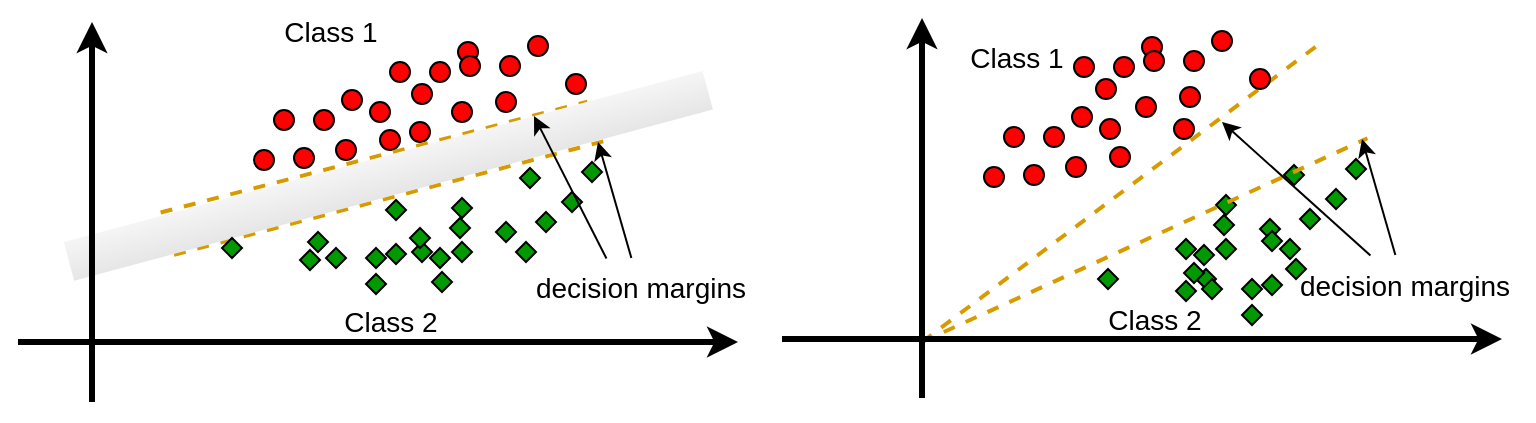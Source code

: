 <mxfile version="22.1.3" type="github">
  <diagram name="Page-1" id="O-bdZxh4DBNLbc9ju1Mh">
    <mxGraphModel dx="989" dy="570" grid="1" gridSize="10" guides="1" tooltips="1" connect="1" arrows="1" fold="1" page="1" pageScale="1" pageWidth="3200" pageHeight="5500" math="0" shadow="0">
      <root>
        <mxCell id="0" />
        <mxCell id="1" parent="0" />
        <mxCell id="FLOeGrNZsjhfst8N86-V-1" value="" style="ellipse;whiteSpace=wrap;html=1;aspect=fixed;strokeColor=#000000;fillColor=#FF0000;" vertex="1" parent="1">
          <mxGeometry x="676" y="420" width="10" height="10" as="geometry" />
        </mxCell>
        <mxCell id="FLOeGrNZsjhfst8N86-V-2" value="" style="ellipse;whiteSpace=wrap;html=1;aspect=fixed;strokeColor=#000000;fillColor=#FF0000;" vertex="1" parent="1">
          <mxGeometry x="696" y="420" width="10" height="10" as="geometry" />
        </mxCell>
        <mxCell id="FLOeGrNZsjhfst8N86-V-3" value="" style="ellipse;whiteSpace=wrap;html=1;aspect=fixed;strokeColor=#000000;fillColor=#FF0000;" vertex="1" parent="1">
          <mxGeometry x="710" y="410" width="10" height="10" as="geometry" />
        </mxCell>
        <mxCell id="FLOeGrNZsjhfst8N86-V-4" value="" style="ellipse;whiteSpace=wrap;html=1;aspect=fixed;strokeColor=#000000;fillColor=#FF0000;" vertex="1" parent="1">
          <mxGeometry x="666" y="440" width="10" height="10" as="geometry" />
        </mxCell>
        <mxCell id="FLOeGrNZsjhfst8N86-V-5" value="" style="ellipse;whiteSpace=wrap;html=1;aspect=fixed;strokeColor=#000000;fillColor=#FF0000;" vertex="1" parent="1">
          <mxGeometry x="729" y="435" width="10" height="10" as="geometry" />
        </mxCell>
        <mxCell id="FLOeGrNZsjhfst8N86-V-6" value="" style="ellipse;whiteSpace=wrap;html=1;aspect=fixed;strokeColor=#000000;fillColor=#FF0000;" vertex="1" parent="1">
          <mxGeometry x="707" y="440" width="10" height="10" as="geometry" />
        </mxCell>
        <mxCell id="FLOeGrNZsjhfst8N86-V-7" value="" style="ellipse;whiteSpace=wrap;html=1;aspect=fixed;strokeColor=#000000;fillColor=#FF0000;" vertex="1" parent="1">
          <mxGeometry x="686" y="450" width="10" height="10" as="geometry" />
        </mxCell>
        <mxCell id="FLOeGrNZsjhfst8N86-V-12" value="" style="rhombus;whiteSpace=wrap;html=1;fillColor=#009900;" vertex="1" parent="1">
          <mxGeometry x="729" y="500" width="10" height="10" as="geometry" />
        </mxCell>
        <mxCell id="FLOeGrNZsjhfst8N86-V-16" value="" style="rhombus;whiteSpace=wrap;html=1;fillColor=#009900;" vertex="1" parent="1">
          <mxGeometry x="739" y="510" width="10" height="10" as="geometry" />
        </mxCell>
        <mxCell id="FLOeGrNZsjhfst8N86-V-17" value="" style="rhombus;whiteSpace=wrap;html=1;fillColor=#009900;" vertex="1" parent="1">
          <mxGeometry x="749" y="495" width="10" height="10" as="geometry" />
        </mxCell>
        <mxCell id="FLOeGrNZsjhfst8N86-V-18" value="" style="rhombus;whiteSpace=wrap;html=1;fillColor=#009900;" vertex="1" parent="1">
          <mxGeometry x="741" y="473" width="10" height="10" as="geometry" />
        </mxCell>
        <mxCell id="FLOeGrNZsjhfst8N86-V-20" value="" style="ellipse;whiteSpace=wrap;html=1;aspect=fixed;strokeColor=#000000;fillColor=#FF0000;" vertex="1" parent="1">
          <mxGeometry x="618" y="444" width="10" height="10" as="geometry" />
        </mxCell>
        <mxCell id="FLOeGrNZsjhfst8N86-V-21" value="" style="ellipse;whiteSpace=wrap;html=1;aspect=fixed;strokeColor=#000000;fillColor=#FF0000;" vertex="1" parent="1">
          <mxGeometry x="638" y="444" width="10" height="10" as="geometry" />
        </mxCell>
        <mxCell id="FLOeGrNZsjhfst8N86-V-22" value="" style="ellipse;whiteSpace=wrap;html=1;aspect=fixed;strokeColor=#000000;fillColor=#FF0000;" vertex="1" parent="1">
          <mxGeometry x="652" y="434" width="10" height="10" as="geometry" />
        </mxCell>
        <mxCell id="FLOeGrNZsjhfst8N86-V-23" value="" style="ellipse;whiteSpace=wrap;html=1;aspect=fixed;strokeColor=#000000;fillColor=#FF0000;" vertex="1" parent="1">
          <mxGeometry x="608" y="464" width="10" height="10" as="geometry" />
        </mxCell>
        <mxCell id="FLOeGrNZsjhfst8N86-V-24" value="" style="ellipse;whiteSpace=wrap;html=1;aspect=fixed;strokeColor=#000000;fillColor=#FF0000;" vertex="1" parent="1">
          <mxGeometry x="671" y="454" width="10" height="10" as="geometry" />
        </mxCell>
        <mxCell id="FLOeGrNZsjhfst8N86-V-25" value="" style="ellipse;whiteSpace=wrap;html=1;aspect=fixed;strokeColor=#000000;fillColor=#FF0000;" vertex="1" parent="1">
          <mxGeometry x="649" y="459" width="10" height="10" as="geometry" />
        </mxCell>
        <mxCell id="FLOeGrNZsjhfst8N86-V-26" value="" style="ellipse;whiteSpace=wrap;html=1;aspect=fixed;strokeColor=#000000;fillColor=#FF0000;" vertex="1" parent="1">
          <mxGeometry x="628" y="463" width="10" height="10" as="geometry" />
        </mxCell>
        <mxCell id="FLOeGrNZsjhfst8N86-V-27" value="" style="rhombus;whiteSpace=wrap;html=1;fillColor=#009900;" vertex="1" parent="1">
          <mxGeometry x="687" y="510" width="10" height="10" as="geometry" />
        </mxCell>
        <mxCell id="FLOeGrNZsjhfst8N86-V-28" value="" style="rhombus;whiteSpace=wrap;html=1;fillColor=#009900;" vertex="1" parent="1">
          <mxGeometry x="697" y="525" width="10" height="10" as="geometry" />
        </mxCell>
        <mxCell id="FLOeGrNZsjhfst8N86-V-29" value="" style="rhombus;whiteSpace=wrap;html=1;fillColor=#009900;" vertex="1" parent="1">
          <mxGeometry x="707" y="510" width="10" height="10" as="geometry" />
        </mxCell>
        <mxCell id="FLOeGrNZsjhfst8N86-V-30" value="" style="rhombus;whiteSpace=wrap;html=1;fillColor=#009900;" vertex="1" parent="1">
          <mxGeometry x="707" y="488" width="10" height="10" as="geometry" />
        </mxCell>
        <mxCell id="FLOeGrNZsjhfst8N86-V-31" value="" style="rhombus;whiteSpace=wrap;html=1;fillColor=#009900;" vertex="1" parent="1">
          <mxGeometry x="635" y="505" width="10" height="10" as="geometry" />
        </mxCell>
        <mxCell id="FLOeGrNZsjhfst8N86-V-32" value="" style="rhombus;whiteSpace=wrap;html=1;fillColor=#009900;" vertex="1" parent="1">
          <mxGeometry x="664" y="526" width="10" height="10" as="geometry" />
        </mxCell>
        <mxCell id="FLOeGrNZsjhfst8N86-V-33" value="" style="rhombus;whiteSpace=wrap;html=1;fillColor=#009900;" vertex="1" parent="1">
          <mxGeometry x="674" y="511" width="10" height="10" as="geometry" />
        </mxCell>
        <mxCell id="FLOeGrNZsjhfst8N86-V-34" value="" style="rhombus;whiteSpace=wrap;html=1;fillColor=#009900;" vertex="1" parent="1">
          <mxGeometry x="674" y="489" width="10" height="10" as="geometry" />
        </mxCell>
        <mxCell id="FLOeGrNZsjhfst8N86-V-35" value="" style="endArrow=none;dashed=1;html=1;rounded=0;strokeWidth=2;exitX=0.153;exitY=-0.087;exitDx=0;exitDy=0;entryX=1;entryY=0;entryDx=0;entryDy=0;exitPerimeter=0;fillColor=#ffcd28;gradientColor=#ffa500;strokeColor=#d79b00;" edge="1" parent="1" source="FLOeGrNZsjhfst8N86-V-38">
          <mxGeometry width="50" height="50" relative="1" as="geometry">
            <mxPoint x="562.16" y="496.811" as="sourcePoint" />
            <mxPoint x="774.664" y="439.871" as="targetPoint" />
          </mxGeometry>
        </mxCell>
        <mxCell id="FLOeGrNZsjhfst8N86-V-36" value="" style="endArrow=none;dashed=1;html=1;rounded=0;strokeWidth=2;exitX=0.156;exitY=1.022;exitDx=0;exitDy=0;exitPerimeter=0;entryX=1.011;entryY=1.108;entryDx=0;entryDy=0;entryPerimeter=0;fillColor=#ffcd28;gradientColor=#ffa500;strokeColor=#d79b00;" edge="1" parent="1" source="FLOeGrNZsjhfst8N86-V-38">
          <mxGeometry width="50" height="50" relative="1" as="geometry">
            <mxPoint x="572.763" y="514.98" as="sourcePoint" />
            <mxPoint x="782.737" y="459.649" as="targetPoint" />
          </mxGeometry>
        </mxCell>
        <mxCell id="FLOeGrNZsjhfst8N86-V-38" value="" style="rounded=0;whiteSpace=wrap;html=1;fillColor=#f5f5f5;gradientColor=#E6E6E6;strokeColor=none;rotation=-15;" vertex="1" parent="1">
          <mxGeometry x="509.86" y="466.89" width="330.63" height="20" as="geometry" />
        </mxCell>
        <mxCell id="FLOeGrNZsjhfst8N86-V-39" value="" style="rhombus;whiteSpace=wrap;html=1;fillColor=#009900;" vertex="1" parent="1">
          <mxGeometry x="762" y="485" width="10" height="10" as="geometry" />
        </mxCell>
        <mxCell id="FLOeGrNZsjhfst8N86-V-40" value="" style="rhombus;whiteSpace=wrap;html=1;fillColor=#009900;" vertex="1" parent="1">
          <mxGeometry x="772" y="470" width="10" height="10" as="geometry" />
        </mxCell>
        <mxCell id="FLOeGrNZsjhfst8N86-V-41" value="" style="endArrow=classic;html=1;rounded=0;strokeWidth=3;" edge="1" parent="1">
          <mxGeometry width="50" height="50" relative="1" as="geometry">
            <mxPoint x="527" y="590" as="sourcePoint" />
            <mxPoint x="527" y="400" as="targetPoint" />
          </mxGeometry>
        </mxCell>
        <mxCell id="FLOeGrNZsjhfst8N86-V-42" value="" style="endArrow=classic;html=1;rounded=0;strokeWidth=3;" edge="1" parent="1">
          <mxGeometry width="50" height="50" relative="1" as="geometry">
            <mxPoint x="490" y="560" as="sourcePoint" />
            <mxPoint x="850" y="560" as="targetPoint" />
          </mxGeometry>
        </mxCell>
        <mxCell id="FLOeGrNZsjhfst8N86-V-43" value="&lt;font style=&quot;font-size: 14px;&quot;&gt;Class 1&lt;/font&gt;" style="text;html=1;align=center;verticalAlign=middle;resizable=0;points=[];autosize=1;strokeColor=none;fillColor=none;" vertex="1" parent="1">
          <mxGeometry x="611" y="390" width="70" height="30" as="geometry" />
        </mxCell>
        <mxCell id="FLOeGrNZsjhfst8N86-V-44" value="&lt;font style=&quot;font-size: 14px;&quot;&gt;Class 2&lt;/font&gt;" style="text;html=1;align=center;verticalAlign=middle;resizable=0;points=[];autosize=1;strokeColor=none;fillColor=none;" vertex="1" parent="1">
          <mxGeometry x="641" y="535" width="70" height="30" as="geometry" />
        </mxCell>
        <mxCell id="FLOeGrNZsjhfst8N86-V-45" value="" style="ellipse;whiteSpace=wrap;html=1;aspect=fixed;strokeColor=#000000;fillColor=#FF0000;" vertex="1" parent="1">
          <mxGeometry x="711" y="417" width="10" height="10" as="geometry" />
        </mxCell>
        <mxCell id="FLOeGrNZsjhfst8N86-V-46" value="" style="ellipse;whiteSpace=wrap;html=1;aspect=fixed;strokeColor=#000000;fillColor=#FF0000;" vertex="1" parent="1">
          <mxGeometry x="731" y="417" width="10" height="10" as="geometry" />
        </mxCell>
        <mxCell id="FLOeGrNZsjhfst8N86-V-47" value="" style="ellipse;whiteSpace=wrap;html=1;aspect=fixed;strokeColor=#000000;fillColor=#FF0000;" vertex="1" parent="1">
          <mxGeometry x="745" y="407" width="10" height="10" as="geometry" />
        </mxCell>
        <mxCell id="FLOeGrNZsjhfst8N86-V-48" value="" style="ellipse;whiteSpace=wrap;html=1;aspect=fixed;strokeColor=#000000;fillColor=#FF0000;" vertex="1" parent="1">
          <mxGeometry x="764" y="426" width="10" height="10" as="geometry" />
        </mxCell>
        <mxCell id="FLOeGrNZsjhfst8N86-V-49" value="" style="ellipse;whiteSpace=wrap;html=1;aspect=fixed;strokeColor=#000000;fillColor=#FF0000;" vertex="1" parent="1">
          <mxGeometry x="687" y="431" width="10" height="10" as="geometry" />
        </mxCell>
        <mxCell id="FLOeGrNZsjhfst8N86-V-50" value="" style="rhombus;whiteSpace=wrap;html=1;fillColor=#009900;" vertex="1" parent="1">
          <mxGeometry x="686" y="503" width="10" height="10" as="geometry" />
        </mxCell>
        <mxCell id="FLOeGrNZsjhfst8N86-V-51" value="" style="rhombus;whiteSpace=wrap;html=1;fillColor=#009900;" vertex="1" parent="1">
          <mxGeometry x="696" y="513" width="10" height="10" as="geometry" />
        </mxCell>
        <mxCell id="FLOeGrNZsjhfst8N86-V-52" value="" style="rhombus;whiteSpace=wrap;html=1;fillColor=#009900;" vertex="1" parent="1">
          <mxGeometry x="706" y="498" width="10" height="10" as="geometry" />
        </mxCell>
        <mxCell id="FLOeGrNZsjhfst8N86-V-53" value="" style="rhombus;whiteSpace=wrap;html=1;fillColor=#009900;" vertex="1" parent="1">
          <mxGeometry x="644" y="513" width="10" height="10" as="geometry" />
        </mxCell>
        <mxCell id="FLOeGrNZsjhfst8N86-V-54" value="" style="rhombus;whiteSpace=wrap;html=1;fillColor=#009900;" vertex="1" parent="1">
          <mxGeometry x="664" y="513" width="10" height="10" as="geometry" />
        </mxCell>
        <mxCell id="FLOeGrNZsjhfst8N86-V-55" value="" style="rhombus;whiteSpace=wrap;html=1;fillColor=#009900;" vertex="1" parent="1">
          <mxGeometry x="592" y="508" width="10" height="10" as="geometry" />
        </mxCell>
        <mxCell id="FLOeGrNZsjhfst8N86-V-56" value="" style="rhombus;whiteSpace=wrap;html=1;fillColor=#009900;" vertex="1" parent="1">
          <mxGeometry x="631" y="514" width="10" height="10" as="geometry" />
        </mxCell>
        <mxCell id="FLOeGrNZsjhfst8N86-V-57" value="&lt;font style=&quot;font-size: 14px;&quot;&gt;decision margins&lt;/font&gt;" style="text;html=1;align=center;verticalAlign=middle;resizable=0;points=[];autosize=1;strokeColor=none;fillColor=none;" vertex="1" parent="1">
          <mxGeometry x="736" y="518" width="130" height="30" as="geometry" />
        </mxCell>
        <mxCell id="FLOeGrNZsjhfst8N86-V-58" value="" style="endArrow=classic;html=1;rounded=0;exitX=0.371;exitY=0.009;exitDx=0;exitDy=0;exitPerimeter=0;" edge="1" parent="1" source="FLOeGrNZsjhfst8N86-V-57">
          <mxGeometry width="50" height="50" relative="1" as="geometry">
            <mxPoint x="798" y="517" as="sourcePoint" />
            <mxPoint x="748" y="447" as="targetPoint" />
          </mxGeometry>
        </mxCell>
        <mxCell id="FLOeGrNZsjhfst8N86-V-59" value="" style="endArrow=classic;html=1;rounded=0;" edge="1" parent="1" source="FLOeGrNZsjhfst8N86-V-57">
          <mxGeometry width="50" height="50" relative="1" as="geometry">
            <mxPoint x="821" y="516" as="sourcePoint" />
            <mxPoint x="780" y="460" as="targetPoint" />
          </mxGeometry>
        </mxCell>
        <mxCell id="FLOeGrNZsjhfst8N86-V-60" value="" style="ellipse;whiteSpace=wrap;html=1;aspect=fixed;strokeColor=#000000;fillColor=#FF0000;" vertex="1" parent="1">
          <mxGeometry x="1018" y="417.5" width="10" height="10" as="geometry" />
        </mxCell>
        <mxCell id="FLOeGrNZsjhfst8N86-V-61" value="" style="ellipse;whiteSpace=wrap;html=1;aspect=fixed;strokeColor=#000000;fillColor=#FF0000;" vertex="1" parent="1">
          <mxGeometry x="1038" y="417.5" width="10" height="10" as="geometry" />
        </mxCell>
        <mxCell id="FLOeGrNZsjhfst8N86-V-62" value="" style="ellipse;whiteSpace=wrap;html=1;aspect=fixed;strokeColor=#000000;fillColor=#FF0000;" vertex="1" parent="1">
          <mxGeometry x="1052" y="407.5" width="10" height="10" as="geometry" />
        </mxCell>
        <mxCell id="FLOeGrNZsjhfst8N86-V-63" value="" style="ellipse;whiteSpace=wrap;html=1;aspect=fixed;strokeColor=#000000;fillColor=#FF0000;" vertex="1" parent="1">
          <mxGeometry x="1031" y="448.5" width="10" height="10" as="geometry" />
        </mxCell>
        <mxCell id="FLOeGrNZsjhfst8N86-V-64" value="" style="ellipse;whiteSpace=wrap;html=1;aspect=fixed;strokeColor=#000000;fillColor=#FF0000;" vertex="1" parent="1">
          <mxGeometry x="1071" y="432.5" width="10" height="10" as="geometry" />
        </mxCell>
        <mxCell id="FLOeGrNZsjhfst8N86-V-65" value="" style="ellipse;whiteSpace=wrap;html=1;aspect=fixed;strokeColor=#000000;fillColor=#FF0000;" vertex="1" parent="1">
          <mxGeometry x="1049" y="437.5" width="10" height="10" as="geometry" />
        </mxCell>
        <mxCell id="FLOeGrNZsjhfst8N86-V-66" value="" style="ellipse;whiteSpace=wrap;html=1;aspect=fixed;strokeColor=#000000;fillColor=#FF0000;" vertex="1" parent="1">
          <mxGeometry x="1068" y="448.5" width="10" height="10" as="geometry" />
        </mxCell>
        <mxCell id="FLOeGrNZsjhfst8N86-V-67" value="" style="rhombus;whiteSpace=wrap;html=1;fillColor=#009900;" vertex="1" parent="1">
          <mxGeometry x="1111" y="498.5" width="10" height="10" as="geometry" />
        </mxCell>
        <mxCell id="FLOeGrNZsjhfst8N86-V-68" value="" style="rhombus;whiteSpace=wrap;html=1;fillColor=#009900;" vertex="1" parent="1">
          <mxGeometry x="1121" y="508.5" width="10" height="10" as="geometry" />
        </mxCell>
        <mxCell id="FLOeGrNZsjhfst8N86-V-69" value="" style="rhombus;whiteSpace=wrap;html=1;fillColor=#009900;" vertex="1" parent="1">
          <mxGeometry x="1131" y="493.5" width="10" height="10" as="geometry" />
        </mxCell>
        <mxCell id="FLOeGrNZsjhfst8N86-V-70" value="" style="rhombus;whiteSpace=wrap;html=1;fillColor=#009900;" vertex="1" parent="1">
          <mxGeometry x="1123" y="471.5" width="10" height="10" as="geometry" />
        </mxCell>
        <mxCell id="FLOeGrNZsjhfst8N86-V-71" value="" style="ellipse;whiteSpace=wrap;html=1;aspect=fixed;strokeColor=#000000;fillColor=#FF0000;" vertex="1" parent="1">
          <mxGeometry x="983" y="452.5" width="10" height="10" as="geometry" />
        </mxCell>
        <mxCell id="FLOeGrNZsjhfst8N86-V-72" value="" style="ellipse;whiteSpace=wrap;html=1;aspect=fixed;strokeColor=#000000;fillColor=#FF0000;" vertex="1" parent="1">
          <mxGeometry x="1003" y="452.5" width="10" height="10" as="geometry" />
        </mxCell>
        <mxCell id="FLOeGrNZsjhfst8N86-V-73" value="" style="ellipse;whiteSpace=wrap;html=1;aspect=fixed;strokeColor=#000000;fillColor=#FF0000;" vertex="1" parent="1">
          <mxGeometry x="1017" y="442.5" width="10" height="10" as="geometry" />
        </mxCell>
        <mxCell id="FLOeGrNZsjhfst8N86-V-74" value="" style="ellipse;whiteSpace=wrap;html=1;aspect=fixed;strokeColor=#000000;fillColor=#FF0000;" vertex="1" parent="1">
          <mxGeometry x="973" y="472.5" width="10" height="10" as="geometry" />
        </mxCell>
        <mxCell id="FLOeGrNZsjhfst8N86-V-75" value="" style="ellipse;whiteSpace=wrap;html=1;aspect=fixed;strokeColor=#000000;fillColor=#FF0000;" vertex="1" parent="1">
          <mxGeometry x="1036" y="462.5" width="10" height="10" as="geometry" />
        </mxCell>
        <mxCell id="FLOeGrNZsjhfst8N86-V-76" value="" style="ellipse;whiteSpace=wrap;html=1;aspect=fixed;strokeColor=#000000;fillColor=#FF0000;" vertex="1" parent="1">
          <mxGeometry x="1014" y="467.5" width="10" height="10" as="geometry" />
        </mxCell>
        <mxCell id="FLOeGrNZsjhfst8N86-V-77" value="" style="ellipse;whiteSpace=wrap;html=1;aspect=fixed;strokeColor=#000000;fillColor=#FF0000;" vertex="1" parent="1">
          <mxGeometry x="993" y="471.5" width="10" height="10" as="geometry" />
        </mxCell>
        <mxCell id="FLOeGrNZsjhfst8N86-V-78" value="" style="rhombus;whiteSpace=wrap;html=1;fillColor=#009900;" vertex="1" parent="1">
          <mxGeometry x="1069" y="508.5" width="10" height="10" as="geometry" />
        </mxCell>
        <mxCell id="FLOeGrNZsjhfst8N86-V-79" value="" style="rhombus;whiteSpace=wrap;html=1;fillColor=#009900;" vertex="1" parent="1">
          <mxGeometry x="1079" y="523.5" width="10" height="10" as="geometry" />
        </mxCell>
        <mxCell id="FLOeGrNZsjhfst8N86-V-80" value="" style="rhombus;whiteSpace=wrap;html=1;fillColor=#009900;" vertex="1" parent="1">
          <mxGeometry x="1089" y="508.5" width="10" height="10" as="geometry" />
        </mxCell>
        <mxCell id="FLOeGrNZsjhfst8N86-V-81" value="" style="rhombus;whiteSpace=wrap;html=1;fillColor=#009900;" vertex="1" parent="1">
          <mxGeometry x="1089" y="486.5" width="10" height="10" as="geometry" />
        </mxCell>
        <mxCell id="FLOeGrNZsjhfst8N86-V-82" value="" style="rhombus;whiteSpace=wrap;html=1;fillColor=#009900;" vertex="1" parent="1">
          <mxGeometry x="1073" y="520.5" width="10" height="10" as="geometry" />
        </mxCell>
        <mxCell id="FLOeGrNZsjhfst8N86-V-83" value="" style="rhombus;whiteSpace=wrap;html=1;fillColor=#009900;" vertex="1" parent="1">
          <mxGeometry x="1102" y="541.5" width="10" height="10" as="geometry" />
        </mxCell>
        <mxCell id="FLOeGrNZsjhfst8N86-V-84" value="" style="rhombus;whiteSpace=wrap;html=1;fillColor=#009900;" vertex="1" parent="1">
          <mxGeometry x="1112" y="526.5" width="10" height="10" as="geometry" />
        </mxCell>
        <mxCell id="FLOeGrNZsjhfst8N86-V-85" value="" style="rhombus;whiteSpace=wrap;html=1;fillColor=#009900;" vertex="1" parent="1">
          <mxGeometry x="1112" y="504.5" width="10" height="10" as="geometry" />
        </mxCell>
        <mxCell id="FLOeGrNZsjhfst8N86-V-86" value="" style="endArrow=none;dashed=1;html=1;rounded=0;strokeWidth=2;fillColor=#ffcd28;gradientColor=#ffa500;strokeColor=#d79b00;" edge="1" parent="1">
          <mxGeometry width="50" height="50" relative="1" as="geometry">
            <mxPoint x="942" y="560" as="sourcePoint" />
            <mxPoint x="1142" y="410" as="targetPoint" />
          </mxGeometry>
        </mxCell>
        <mxCell id="FLOeGrNZsjhfst8N86-V-87" value="" style="endArrow=none;dashed=1;html=1;rounded=0;strokeWidth=2;entryX=1.011;entryY=1.108;entryDx=0;entryDy=0;entryPerimeter=0;fillColor=#ffcd28;gradientColor=#ffa500;strokeColor=#d79b00;" edge="1" parent="1">
          <mxGeometry width="50" height="50" relative="1" as="geometry">
            <mxPoint x="942" y="560" as="sourcePoint" />
            <mxPoint x="1164.737" y="458.149" as="targetPoint" />
          </mxGeometry>
        </mxCell>
        <mxCell id="FLOeGrNZsjhfst8N86-V-89" value="" style="rhombus;whiteSpace=wrap;html=1;fillColor=#009900;" vertex="1" parent="1">
          <mxGeometry x="1144" y="483.5" width="10" height="10" as="geometry" />
        </mxCell>
        <mxCell id="FLOeGrNZsjhfst8N86-V-90" value="" style="rhombus;whiteSpace=wrap;html=1;fillColor=#009900;" vertex="1" parent="1">
          <mxGeometry x="1154" y="468.5" width="10" height="10" as="geometry" />
        </mxCell>
        <mxCell id="FLOeGrNZsjhfst8N86-V-91" value="" style="endArrow=classic;html=1;rounded=0;strokeWidth=3;" edge="1" parent="1">
          <mxGeometry width="50" height="50" relative="1" as="geometry">
            <mxPoint x="872" y="558.5" as="sourcePoint" />
            <mxPoint x="1232" y="558.5" as="targetPoint" />
          </mxGeometry>
        </mxCell>
        <mxCell id="FLOeGrNZsjhfst8N86-V-92" value="&lt;font style=&quot;font-size: 14px;&quot;&gt;Class 1&lt;/font&gt;" style="text;html=1;align=center;verticalAlign=middle;resizable=0;points=[];autosize=1;strokeColor=none;fillColor=none;" vertex="1" parent="1">
          <mxGeometry x="954" y="402.5" width="70" height="30" as="geometry" />
        </mxCell>
        <mxCell id="FLOeGrNZsjhfst8N86-V-93" value="&lt;font style=&quot;font-size: 14px;&quot;&gt;Class 2&lt;/font&gt;" style="text;html=1;align=center;verticalAlign=middle;resizable=0;points=[];autosize=1;strokeColor=none;fillColor=none;" vertex="1" parent="1">
          <mxGeometry x="1023" y="533.5" width="70" height="30" as="geometry" />
        </mxCell>
        <mxCell id="FLOeGrNZsjhfst8N86-V-94" value="" style="ellipse;whiteSpace=wrap;html=1;aspect=fixed;strokeColor=#000000;fillColor=#FF0000;" vertex="1" parent="1">
          <mxGeometry x="1053" y="414.5" width="10" height="10" as="geometry" />
        </mxCell>
        <mxCell id="FLOeGrNZsjhfst8N86-V-95" value="" style="ellipse;whiteSpace=wrap;html=1;aspect=fixed;strokeColor=#000000;fillColor=#FF0000;" vertex="1" parent="1">
          <mxGeometry x="1073" y="414.5" width="10" height="10" as="geometry" />
        </mxCell>
        <mxCell id="FLOeGrNZsjhfst8N86-V-96" value="" style="ellipse;whiteSpace=wrap;html=1;aspect=fixed;strokeColor=#000000;fillColor=#FF0000;" vertex="1" parent="1">
          <mxGeometry x="1087" y="404.5" width="10" height="10" as="geometry" />
        </mxCell>
        <mxCell id="FLOeGrNZsjhfst8N86-V-97" value="" style="ellipse;whiteSpace=wrap;html=1;aspect=fixed;strokeColor=#000000;fillColor=#FF0000;" vertex="1" parent="1">
          <mxGeometry x="1106" y="423.5" width="10" height="10" as="geometry" />
        </mxCell>
        <mxCell id="FLOeGrNZsjhfst8N86-V-98" value="" style="ellipse;whiteSpace=wrap;html=1;aspect=fixed;strokeColor=#000000;fillColor=#FF0000;" vertex="1" parent="1">
          <mxGeometry x="1029" y="428.5" width="10" height="10" as="geometry" />
        </mxCell>
        <mxCell id="FLOeGrNZsjhfst8N86-V-99" value="" style="rhombus;whiteSpace=wrap;html=1;fillColor=#009900;" vertex="1" parent="1">
          <mxGeometry x="1124" y="518.5" width="10" height="10" as="geometry" />
        </mxCell>
        <mxCell id="FLOeGrNZsjhfst8N86-V-100" value="" style="rhombus;whiteSpace=wrap;html=1;fillColor=#009900;" vertex="1" parent="1">
          <mxGeometry x="1078" y="511.5" width="10" height="10" as="geometry" />
        </mxCell>
        <mxCell id="FLOeGrNZsjhfst8N86-V-101" value="" style="rhombus;whiteSpace=wrap;html=1;fillColor=#009900;" vertex="1" parent="1">
          <mxGeometry x="1088" y="496.5" width="10" height="10" as="geometry" />
        </mxCell>
        <mxCell id="FLOeGrNZsjhfst8N86-V-102" value="" style="rhombus;whiteSpace=wrap;html=1;fillColor=#009900;" vertex="1" parent="1">
          <mxGeometry x="1082" y="528.5" width="10" height="10" as="geometry" />
        </mxCell>
        <mxCell id="FLOeGrNZsjhfst8N86-V-103" value="" style="rhombus;whiteSpace=wrap;html=1;fillColor=#009900;" vertex="1" parent="1">
          <mxGeometry x="1102" y="528.5" width="10" height="10" as="geometry" />
        </mxCell>
        <mxCell id="FLOeGrNZsjhfst8N86-V-104" value="" style="rhombus;whiteSpace=wrap;html=1;fillColor=#009900;" vertex="1" parent="1">
          <mxGeometry x="1030" y="523.5" width="10" height="10" as="geometry" />
        </mxCell>
        <mxCell id="FLOeGrNZsjhfst8N86-V-105" value="" style="rhombus;whiteSpace=wrap;html=1;fillColor=#009900;" vertex="1" parent="1">
          <mxGeometry x="1069" y="529.5" width="10" height="10" as="geometry" />
        </mxCell>
        <mxCell id="FLOeGrNZsjhfst8N86-V-106" value="&lt;font style=&quot;font-size: 14px;&quot;&gt;decision margins&lt;/font&gt;" style="text;html=1;align=center;verticalAlign=middle;resizable=0;points=[];autosize=1;strokeColor=none;fillColor=none;" vertex="1" parent="1">
          <mxGeometry x="1118" y="516.5" width="130" height="30" as="geometry" />
        </mxCell>
        <mxCell id="FLOeGrNZsjhfst8N86-V-107" value="" style="endArrow=classic;html=1;rounded=0;exitX=0.371;exitY=0.009;exitDx=0;exitDy=0;exitPerimeter=0;" edge="1" parent="1" source="FLOeGrNZsjhfst8N86-V-106">
          <mxGeometry width="50" height="50" relative="1" as="geometry">
            <mxPoint x="1180" y="515.5" as="sourcePoint" />
            <mxPoint x="1092" y="450" as="targetPoint" />
          </mxGeometry>
        </mxCell>
        <mxCell id="FLOeGrNZsjhfst8N86-V-108" value="" style="endArrow=classic;html=1;rounded=0;" edge="1" parent="1" source="FLOeGrNZsjhfst8N86-V-106">
          <mxGeometry width="50" height="50" relative="1" as="geometry">
            <mxPoint x="1203" y="514.5" as="sourcePoint" />
            <mxPoint x="1162" y="458.5" as="targetPoint" />
          </mxGeometry>
        </mxCell>
        <mxCell id="FLOeGrNZsjhfst8N86-V-109" value="" style="endArrow=classic;html=1;rounded=0;strokeWidth=3;" edge="1" parent="1">
          <mxGeometry width="50" height="50" relative="1" as="geometry">
            <mxPoint x="942" y="588" as="sourcePoint" />
            <mxPoint x="942" y="398" as="targetPoint" />
          </mxGeometry>
        </mxCell>
      </root>
    </mxGraphModel>
  </diagram>
</mxfile>
